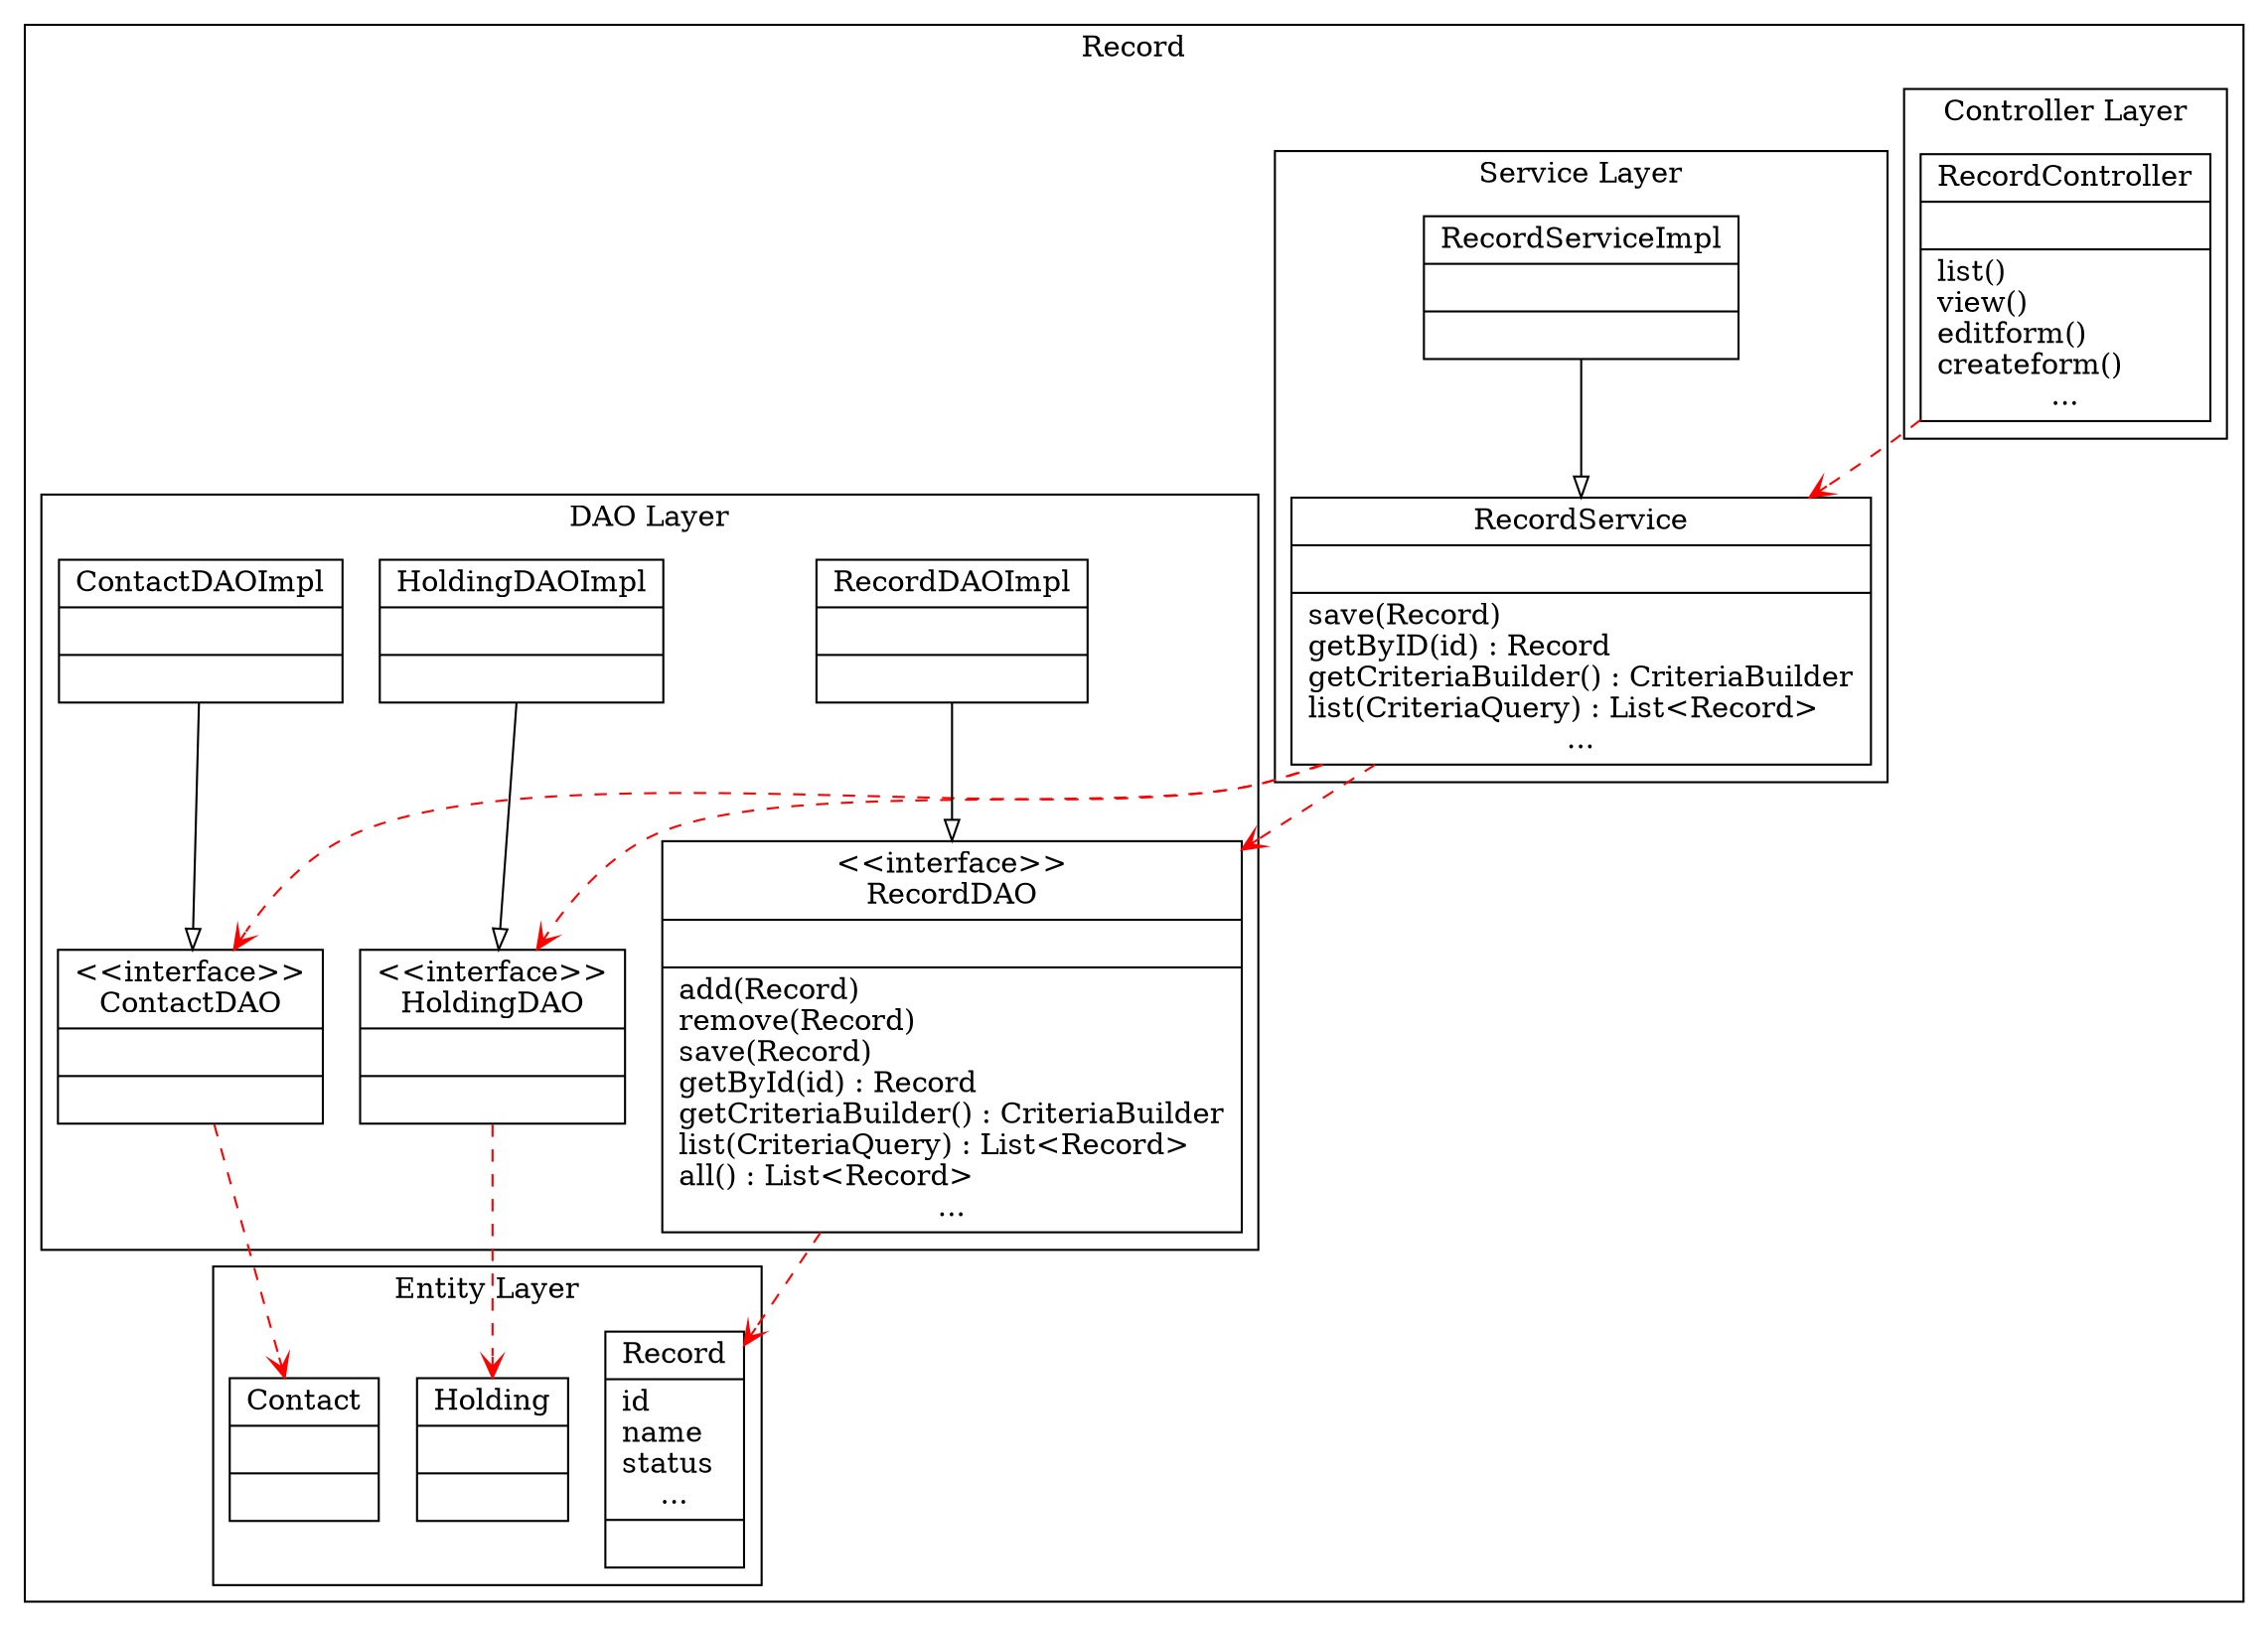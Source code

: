 digraph G {
    layout = "dot"

    node [
        shape = record
    ]

    edge [
        labeldistance = 4
        arrowhead = normal
        fontsize = 10
    ]

    subgraph cluster_Record {
        label = "Record"

        subgraph cluster_Controller {
            label = "Controller Layer"

            RecordController [
                label = "{RecordController||list()\lview()\leditform()\lcreateform()\l...}"
            ]
        }

        RecordController -> RecordService [ style = dashed  arrowhead = open  color = red ]

        subgraph cluster_Service {
            label = "Service Layer"

            RecordService [
                label = "{RecordService||save(Record)\lgetByID(id) : Record\lgetCriteriaBuilder() : CriteriaBuilder\llist(CriteriaQuery) : List&lt;Record&gt;\l...}"
            ]

            RecordServiceImpl [ label = "{RecordServiceImpl||}" ]
            RecordServiceImpl -> RecordService [ arrowhead = empty  ]
        }

        RecordService -> HoldingDAO [ style = dashed  arrowhead = open  color = red ]
        RecordService -> RecordDAO [ style = dashed  arrowhead = open  color = red ]
        RecordService -> ContactDAO [ style = dashed  arrowhead = open  color = red ]

        subgraph cluster_DAO {
            label = "DAO Layer"

            RecordDAOImpl [ label = "{RecordDAOImpl||}" ]
            HoldingDAOImpl [ label = "{HoldingDAOImpl||}" ]
            ContactDAOImpl [ label = "{ContactDAOImpl||}" ]

            RecordDAO [ label = "{&lt;&lt;interface&gt;&gt;\nRecordDAO||add(Record)\lremove(Record)\lsave(Record)\lgetById(id) : Record\lgetCriteriaBuilder() : CriteriaBuilder\llist(CriteriaQuery) : List&lt;Record&gt;\lall() : List&lt;Record&gt;\l...}" ]
            HoldingDAO [ label = "{&lt;&lt;interface&gt;&gt;\nHoldingDAO||}" ]
            ContactDAO [ label = "{&lt;&lt;interface&gt;&gt;\nContactDAO||}" ]

            ContactDAOImpl -> ContactDAO [ arrowhead = empty ]
            RecordDAOImpl -> RecordDAO [ arrowhead = empty  ]
            HoldingDAOImpl -> HoldingDAO [ arrowhead = empty ]
        }

        subgraph cluster_Entity {
            label = "Entity Layer"

            Record [ label = "{Record|id\lname\lstatus\l...|}" ]
            Holding [ label = "{Holding||}" ]
            Contact [ label = "{Contact||}" ]
        }

        RecordDAO -> Record [ style = dashed  arrowhead = open  color = red ]
        HoldingDAO -> Holding [ style = dashed  arrowhead = open  color = red ]
        ContactDAO -> Contact [ style = dashed  arrowhead = open  color = red ]
    }
}
